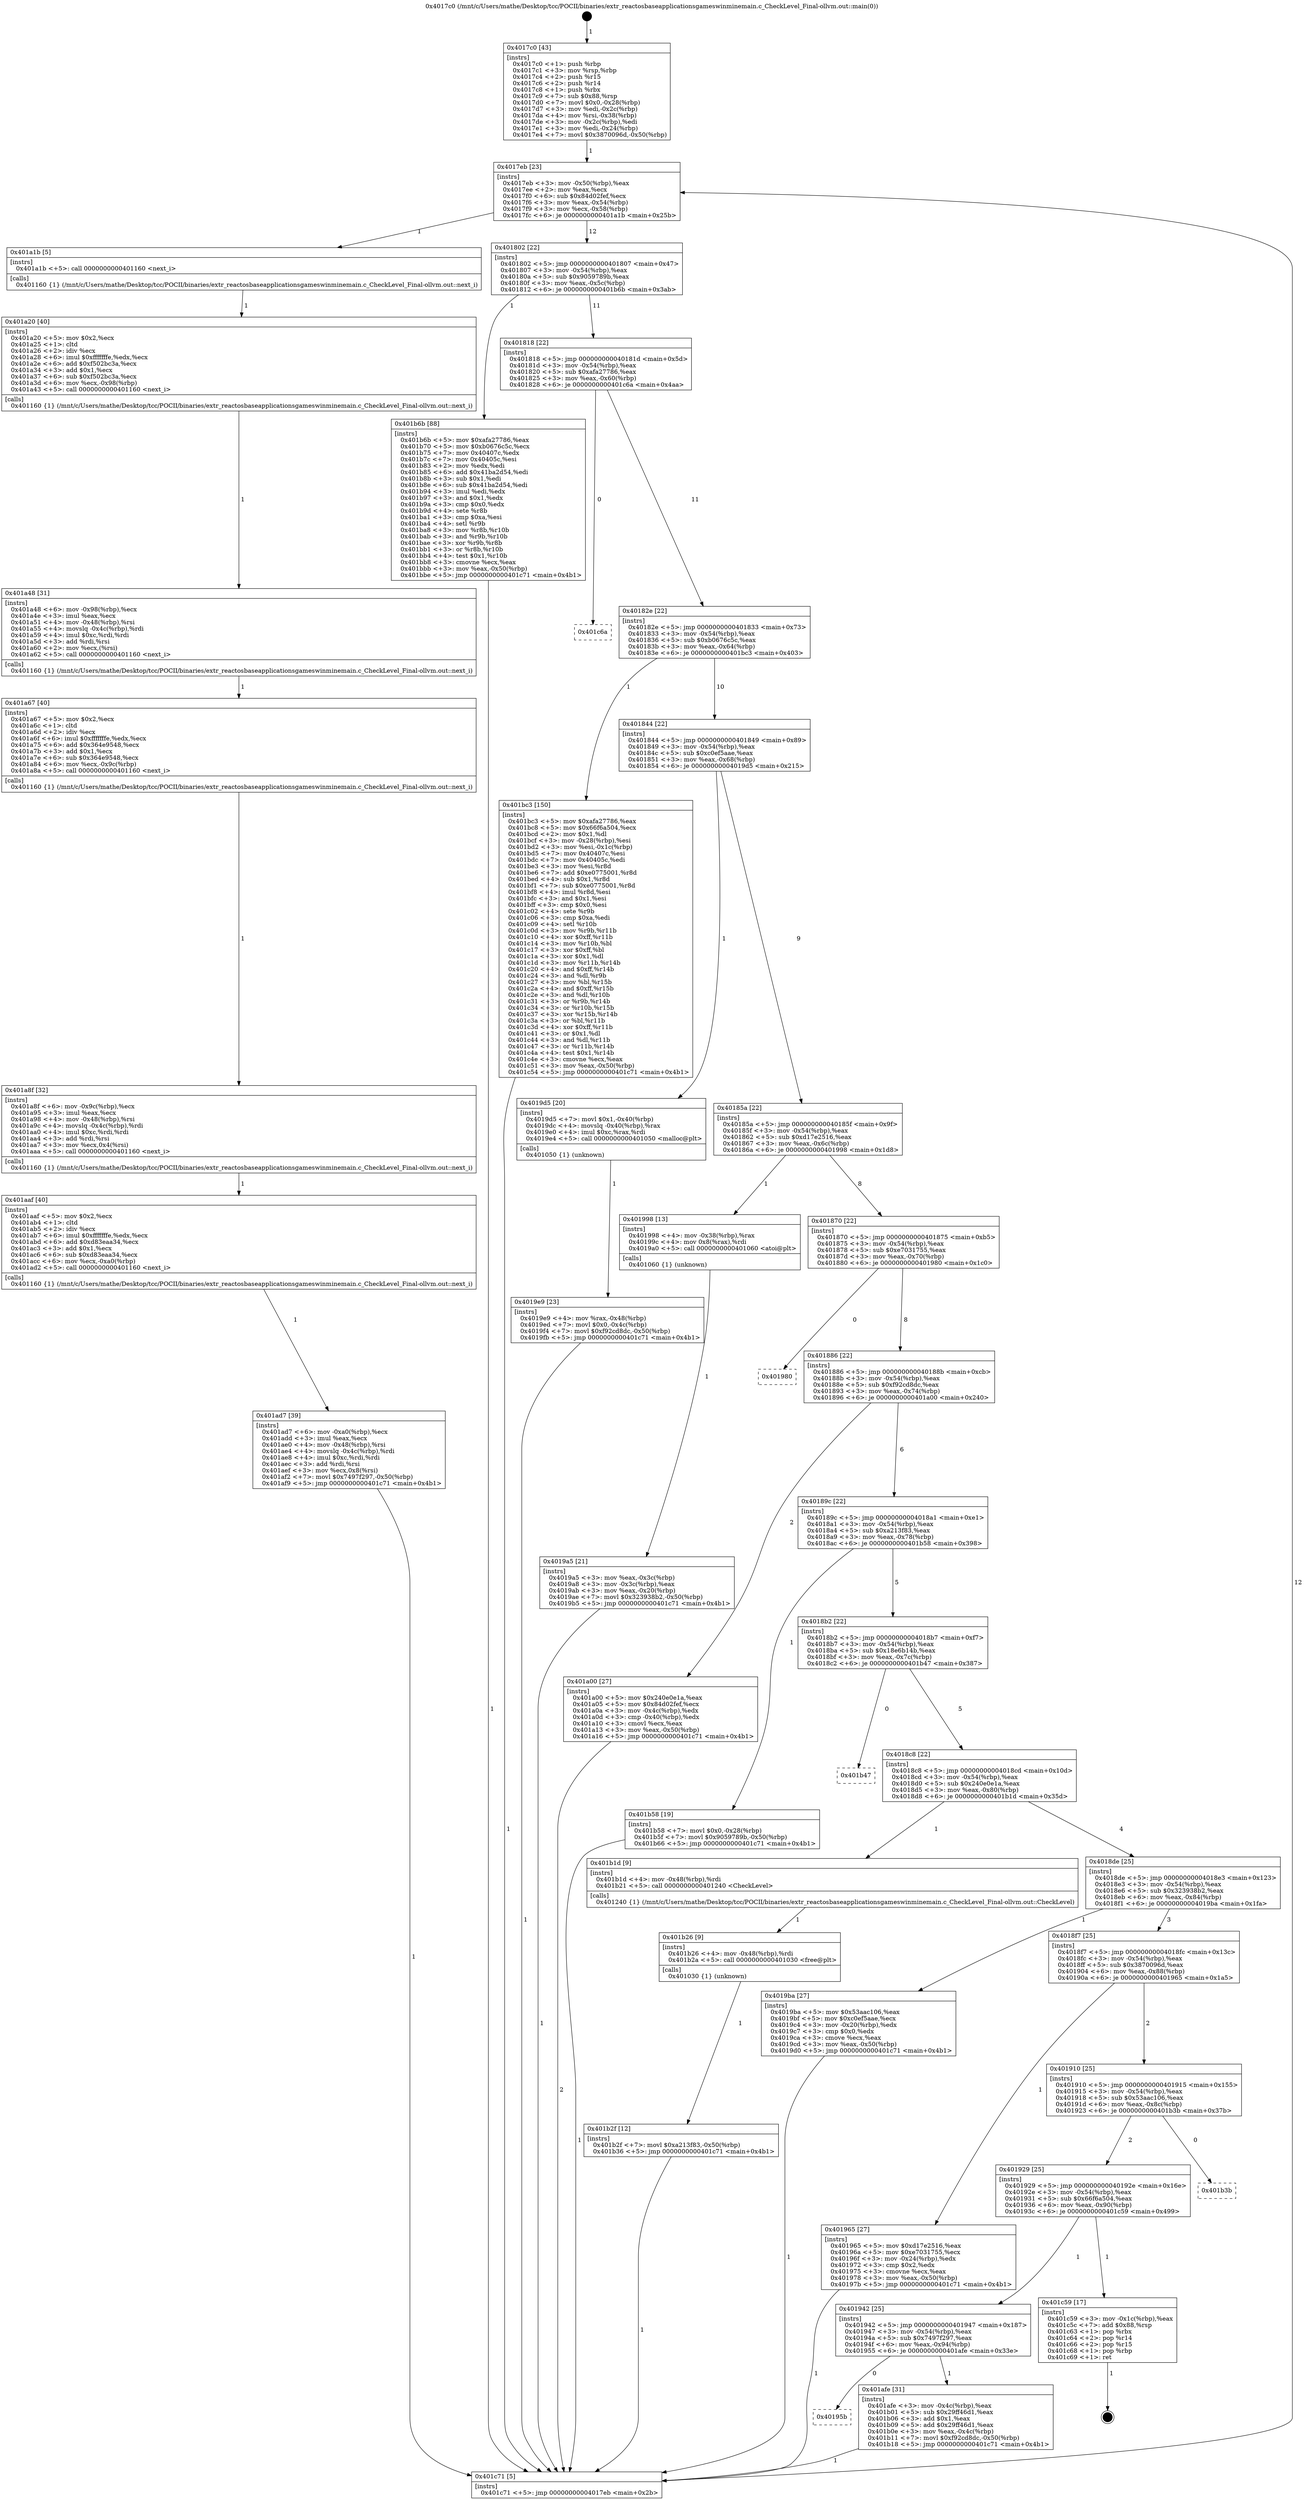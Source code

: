 digraph "0x4017c0" {
  label = "0x4017c0 (/mnt/c/Users/mathe/Desktop/tcc/POCII/binaries/extr_reactosbaseapplicationsgameswinminemain.c_CheckLevel_Final-ollvm.out::main(0))"
  labelloc = "t"
  node[shape=record]

  Entry [label="",width=0.3,height=0.3,shape=circle,fillcolor=black,style=filled]
  "0x4017eb" [label="{
     0x4017eb [23]\l
     | [instrs]\l
     &nbsp;&nbsp;0x4017eb \<+3\>: mov -0x50(%rbp),%eax\l
     &nbsp;&nbsp;0x4017ee \<+2\>: mov %eax,%ecx\l
     &nbsp;&nbsp;0x4017f0 \<+6\>: sub $0x84d02fef,%ecx\l
     &nbsp;&nbsp;0x4017f6 \<+3\>: mov %eax,-0x54(%rbp)\l
     &nbsp;&nbsp;0x4017f9 \<+3\>: mov %ecx,-0x58(%rbp)\l
     &nbsp;&nbsp;0x4017fc \<+6\>: je 0000000000401a1b \<main+0x25b\>\l
  }"]
  "0x401a1b" [label="{
     0x401a1b [5]\l
     | [instrs]\l
     &nbsp;&nbsp;0x401a1b \<+5\>: call 0000000000401160 \<next_i\>\l
     | [calls]\l
     &nbsp;&nbsp;0x401160 \{1\} (/mnt/c/Users/mathe/Desktop/tcc/POCII/binaries/extr_reactosbaseapplicationsgameswinminemain.c_CheckLevel_Final-ollvm.out::next_i)\l
  }"]
  "0x401802" [label="{
     0x401802 [22]\l
     | [instrs]\l
     &nbsp;&nbsp;0x401802 \<+5\>: jmp 0000000000401807 \<main+0x47\>\l
     &nbsp;&nbsp;0x401807 \<+3\>: mov -0x54(%rbp),%eax\l
     &nbsp;&nbsp;0x40180a \<+5\>: sub $0x9059789b,%eax\l
     &nbsp;&nbsp;0x40180f \<+3\>: mov %eax,-0x5c(%rbp)\l
     &nbsp;&nbsp;0x401812 \<+6\>: je 0000000000401b6b \<main+0x3ab\>\l
  }"]
  Exit [label="",width=0.3,height=0.3,shape=circle,fillcolor=black,style=filled,peripheries=2]
  "0x401b6b" [label="{
     0x401b6b [88]\l
     | [instrs]\l
     &nbsp;&nbsp;0x401b6b \<+5\>: mov $0xafa27786,%eax\l
     &nbsp;&nbsp;0x401b70 \<+5\>: mov $0xb0676c5c,%ecx\l
     &nbsp;&nbsp;0x401b75 \<+7\>: mov 0x40407c,%edx\l
     &nbsp;&nbsp;0x401b7c \<+7\>: mov 0x40405c,%esi\l
     &nbsp;&nbsp;0x401b83 \<+2\>: mov %edx,%edi\l
     &nbsp;&nbsp;0x401b85 \<+6\>: add $0x41ba2d54,%edi\l
     &nbsp;&nbsp;0x401b8b \<+3\>: sub $0x1,%edi\l
     &nbsp;&nbsp;0x401b8e \<+6\>: sub $0x41ba2d54,%edi\l
     &nbsp;&nbsp;0x401b94 \<+3\>: imul %edi,%edx\l
     &nbsp;&nbsp;0x401b97 \<+3\>: and $0x1,%edx\l
     &nbsp;&nbsp;0x401b9a \<+3\>: cmp $0x0,%edx\l
     &nbsp;&nbsp;0x401b9d \<+4\>: sete %r8b\l
     &nbsp;&nbsp;0x401ba1 \<+3\>: cmp $0xa,%esi\l
     &nbsp;&nbsp;0x401ba4 \<+4\>: setl %r9b\l
     &nbsp;&nbsp;0x401ba8 \<+3\>: mov %r8b,%r10b\l
     &nbsp;&nbsp;0x401bab \<+3\>: and %r9b,%r10b\l
     &nbsp;&nbsp;0x401bae \<+3\>: xor %r9b,%r8b\l
     &nbsp;&nbsp;0x401bb1 \<+3\>: or %r8b,%r10b\l
     &nbsp;&nbsp;0x401bb4 \<+4\>: test $0x1,%r10b\l
     &nbsp;&nbsp;0x401bb8 \<+3\>: cmovne %ecx,%eax\l
     &nbsp;&nbsp;0x401bbb \<+3\>: mov %eax,-0x50(%rbp)\l
     &nbsp;&nbsp;0x401bbe \<+5\>: jmp 0000000000401c71 \<main+0x4b1\>\l
  }"]
  "0x401818" [label="{
     0x401818 [22]\l
     | [instrs]\l
     &nbsp;&nbsp;0x401818 \<+5\>: jmp 000000000040181d \<main+0x5d\>\l
     &nbsp;&nbsp;0x40181d \<+3\>: mov -0x54(%rbp),%eax\l
     &nbsp;&nbsp;0x401820 \<+5\>: sub $0xafa27786,%eax\l
     &nbsp;&nbsp;0x401825 \<+3\>: mov %eax,-0x60(%rbp)\l
     &nbsp;&nbsp;0x401828 \<+6\>: je 0000000000401c6a \<main+0x4aa\>\l
  }"]
  "0x401b2f" [label="{
     0x401b2f [12]\l
     | [instrs]\l
     &nbsp;&nbsp;0x401b2f \<+7\>: movl $0xa213f83,-0x50(%rbp)\l
     &nbsp;&nbsp;0x401b36 \<+5\>: jmp 0000000000401c71 \<main+0x4b1\>\l
  }"]
  "0x401c6a" [label="{
     0x401c6a\l
  }", style=dashed]
  "0x40182e" [label="{
     0x40182e [22]\l
     | [instrs]\l
     &nbsp;&nbsp;0x40182e \<+5\>: jmp 0000000000401833 \<main+0x73\>\l
     &nbsp;&nbsp;0x401833 \<+3\>: mov -0x54(%rbp),%eax\l
     &nbsp;&nbsp;0x401836 \<+5\>: sub $0xb0676c5c,%eax\l
     &nbsp;&nbsp;0x40183b \<+3\>: mov %eax,-0x64(%rbp)\l
     &nbsp;&nbsp;0x40183e \<+6\>: je 0000000000401bc3 \<main+0x403\>\l
  }"]
  "0x401b26" [label="{
     0x401b26 [9]\l
     | [instrs]\l
     &nbsp;&nbsp;0x401b26 \<+4\>: mov -0x48(%rbp),%rdi\l
     &nbsp;&nbsp;0x401b2a \<+5\>: call 0000000000401030 \<free@plt\>\l
     | [calls]\l
     &nbsp;&nbsp;0x401030 \{1\} (unknown)\l
  }"]
  "0x401bc3" [label="{
     0x401bc3 [150]\l
     | [instrs]\l
     &nbsp;&nbsp;0x401bc3 \<+5\>: mov $0xafa27786,%eax\l
     &nbsp;&nbsp;0x401bc8 \<+5\>: mov $0x66f6a504,%ecx\l
     &nbsp;&nbsp;0x401bcd \<+2\>: mov $0x1,%dl\l
     &nbsp;&nbsp;0x401bcf \<+3\>: mov -0x28(%rbp),%esi\l
     &nbsp;&nbsp;0x401bd2 \<+3\>: mov %esi,-0x1c(%rbp)\l
     &nbsp;&nbsp;0x401bd5 \<+7\>: mov 0x40407c,%esi\l
     &nbsp;&nbsp;0x401bdc \<+7\>: mov 0x40405c,%edi\l
     &nbsp;&nbsp;0x401be3 \<+3\>: mov %esi,%r8d\l
     &nbsp;&nbsp;0x401be6 \<+7\>: add $0xe0775001,%r8d\l
     &nbsp;&nbsp;0x401bed \<+4\>: sub $0x1,%r8d\l
     &nbsp;&nbsp;0x401bf1 \<+7\>: sub $0xe0775001,%r8d\l
     &nbsp;&nbsp;0x401bf8 \<+4\>: imul %r8d,%esi\l
     &nbsp;&nbsp;0x401bfc \<+3\>: and $0x1,%esi\l
     &nbsp;&nbsp;0x401bff \<+3\>: cmp $0x0,%esi\l
     &nbsp;&nbsp;0x401c02 \<+4\>: sete %r9b\l
     &nbsp;&nbsp;0x401c06 \<+3\>: cmp $0xa,%edi\l
     &nbsp;&nbsp;0x401c09 \<+4\>: setl %r10b\l
     &nbsp;&nbsp;0x401c0d \<+3\>: mov %r9b,%r11b\l
     &nbsp;&nbsp;0x401c10 \<+4\>: xor $0xff,%r11b\l
     &nbsp;&nbsp;0x401c14 \<+3\>: mov %r10b,%bl\l
     &nbsp;&nbsp;0x401c17 \<+3\>: xor $0xff,%bl\l
     &nbsp;&nbsp;0x401c1a \<+3\>: xor $0x1,%dl\l
     &nbsp;&nbsp;0x401c1d \<+3\>: mov %r11b,%r14b\l
     &nbsp;&nbsp;0x401c20 \<+4\>: and $0xff,%r14b\l
     &nbsp;&nbsp;0x401c24 \<+3\>: and %dl,%r9b\l
     &nbsp;&nbsp;0x401c27 \<+3\>: mov %bl,%r15b\l
     &nbsp;&nbsp;0x401c2a \<+4\>: and $0xff,%r15b\l
     &nbsp;&nbsp;0x401c2e \<+3\>: and %dl,%r10b\l
     &nbsp;&nbsp;0x401c31 \<+3\>: or %r9b,%r14b\l
     &nbsp;&nbsp;0x401c34 \<+3\>: or %r10b,%r15b\l
     &nbsp;&nbsp;0x401c37 \<+3\>: xor %r15b,%r14b\l
     &nbsp;&nbsp;0x401c3a \<+3\>: or %bl,%r11b\l
     &nbsp;&nbsp;0x401c3d \<+4\>: xor $0xff,%r11b\l
     &nbsp;&nbsp;0x401c41 \<+3\>: or $0x1,%dl\l
     &nbsp;&nbsp;0x401c44 \<+3\>: and %dl,%r11b\l
     &nbsp;&nbsp;0x401c47 \<+3\>: or %r11b,%r14b\l
     &nbsp;&nbsp;0x401c4a \<+4\>: test $0x1,%r14b\l
     &nbsp;&nbsp;0x401c4e \<+3\>: cmovne %ecx,%eax\l
     &nbsp;&nbsp;0x401c51 \<+3\>: mov %eax,-0x50(%rbp)\l
     &nbsp;&nbsp;0x401c54 \<+5\>: jmp 0000000000401c71 \<main+0x4b1\>\l
  }"]
  "0x401844" [label="{
     0x401844 [22]\l
     | [instrs]\l
     &nbsp;&nbsp;0x401844 \<+5\>: jmp 0000000000401849 \<main+0x89\>\l
     &nbsp;&nbsp;0x401849 \<+3\>: mov -0x54(%rbp),%eax\l
     &nbsp;&nbsp;0x40184c \<+5\>: sub $0xc0ef5aae,%eax\l
     &nbsp;&nbsp;0x401851 \<+3\>: mov %eax,-0x68(%rbp)\l
     &nbsp;&nbsp;0x401854 \<+6\>: je 00000000004019d5 \<main+0x215\>\l
  }"]
  "0x40195b" [label="{
     0x40195b\l
  }", style=dashed]
  "0x4019d5" [label="{
     0x4019d5 [20]\l
     | [instrs]\l
     &nbsp;&nbsp;0x4019d5 \<+7\>: movl $0x1,-0x40(%rbp)\l
     &nbsp;&nbsp;0x4019dc \<+4\>: movslq -0x40(%rbp),%rax\l
     &nbsp;&nbsp;0x4019e0 \<+4\>: imul $0xc,%rax,%rdi\l
     &nbsp;&nbsp;0x4019e4 \<+5\>: call 0000000000401050 \<malloc@plt\>\l
     | [calls]\l
     &nbsp;&nbsp;0x401050 \{1\} (unknown)\l
  }"]
  "0x40185a" [label="{
     0x40185a [22]\l
     | [instrs]\l
     &nbsp;&nbsp;0x40185a \<+5\>: jmp 000000000040185f \<main+0x9f\>\l
     &nbsp;&nbsp;0x40185f \<+3\>: mov -0x54(%rbp),%eax\l
     &nbsp;&nbsp;0x401862 \<+5\>: sub $0xd17e2516,%eax\l
     &nbsp;&nbsp;0x401867 \<+3\>: mov %eax,-0x6c(%rbp)\l
     &nbsp;&nbsp;0x40186a \<+6\>: je 0000000000401998 \<main+0x1d8\>\l
  }"]
  "0x401afe" [label="{
     0x401afe [31]\l
     | [instrs]\l
     &nbsp;&nbsp;0x401afe \<+3\>: mov -0x4c(%rbp),%eax\l
     &nbsp;&nbsp;0x401b01 \<+5\>: sub $0x29ff46d1,%eax\l
     &nbsp;&nbsp;0x401b06 \<+3\>: add $0x1,%eax\l
     &nbsp;&nbsp;0x401b09 \<+5\>: add $0x29ff46d1,%eax\l
     &nbsp;&nbsp;0x401b0e \<+3\>: mov %eax,-0x4c(%rbp)\l
     &nbsp;&nbsp;0x401b11 \<+7\>: movl $0xf92cd8dc,-0x50(%rbp)\l
     &nbsp;&nbsp;0x401b18 \<+5\>: jmp 0000000000401c71 \<main+0x4b1\>\l
  }"]
  "0x401998" [label="{
     0x401998 [13]\l
     | [instrs]\l
     &nbsp;&nbsp;0x401998 \<+4\>: mov -0x38(%rbp),%rax\l
     &nbsp;&nbsp;0x40199c \<+4\>: mov 0x8(%rax),%rdi\l
     &nbsp;&nbsp;0x4019a0 \<+5\>: call 0000000000401060 \<atoi@plt\>\l
     | [calls]\l
     &nbsp;&nbsp;0x401060 \{1\} (unknown)\l
  }"]
  "0x401870" [label="{
     0x401870 [22]\l
     | [instrs]\l
     &nbsp;&nbsp;0x401870 \<+5\>: jmp 0000000000401875 \<main+0xb5\>\l
     &nbsp;&nbsp;0x401875 \<+3\>: mov -0x54(%rbp),%eax\l
     &nbsp;&nbsp;0x401878 \<+5\>: sub $0xe7031755,%eax\l
     &nbsp;&nbsp;0x40187d \<+3\>: mov %eax,-0x70(%rbp)\l
     &nbsp;&nbsp;0x401880 \<+6\>: je 0000000000401980 \<main+0x1c0\>\l
  }"]
  "0x401942" [label="{
     0x401942 [25]\l
     | [instrs]\l
     &nbsp;&nbsp;0x401942 \<+5\>: jmp 0000000000401947 \<main+0x187\>\l
     &nbsp;&nbsp;0x401947 \<+3\>: mov -0x54(%rbp),%eax\l
     &nbsp;&nbsp;0x40194a \<+5\>: sub $0x7497f297,%eax\l
     &nbsp;&nbsp;0x40194f \<+6\>: mov %eax,-0x94(%rbp)\l
     &nbsp;&nbsp;0x401955 \<+6\>: je 0000000000401afe \<main+0x33e\>\l
  }"]
  "0x401980" [label="{
     0x401980\l
  }", style=dashed]
  "0x401886" [label="{
     0x401886 [22]\l
     | [instrs]\l
     &nbsp;&nbsp;0x401886 \<+5\>: jmp 000000000040188b \<main+0xcb\>\l
     &nbsp;&nbsp;0x40188b \<+3\>: mov -0x54(%rbp),%eax\l
     &nbsp;&nbsp;0x40188e \<+5\>: sub $0xf92cd8dc,%eax\l
     &nbsp;&nbsp;0x401893 \<+3\>: mov %eax,-0x74(%rbp)\l
     &nbsp;&nbsp;0x401896 \<+6\>: je 0000000000401a00 \<main+0x240\>\l
  }"]
  "0x401c59" [label="{
     0x401c59 [17]\l
     | [instrs]\l
     &nbsp;&nbsp;0x401c59 \<+3\>: mov -0x1c(%rbp),%eax\l
     &nbsp;&nbsp;0x401c5c \<+7\>: add $0x88,%rsp\l
     &nbsp;&nbsp;0x401c63 \<+1\>: pop %rbx\l
     &nbsp;&nbsp;0x401c64 \<+2\>: pop %r14\l
     &nbsp;&nbsp;0x401c66 \<+2\>: pop %r15\l
     &nbsp;&nbsp;0x401c68 \<+1\>: pop %rbp\l
     &nbsp;&nbsp;0x401c69 \<+1\>: ret\l
  }"]
  "0x401a00" [label="{
     0x401a00 [27]\l
     | [instrs]\l
     &nbsp;&nbsp;0x401a00 \<+5\>: mov $0x240e0e1a,%eax\l
     &nbsp;&nbsp;0x401a05 \<+5\>: mov $0x84d02fef,%ecx\l
     &nbsp;&nbsp;0x401a0a \<+3\>: mov -0x4c(%rbp),%edx\l
     &nbsp;&nbsp;0x401a0d \<+3\>: cmp -0x40(%rbp),%edx\l
     &nbsp;&nbsp;0x401a10 \<+3\>: cmovl %ecx,%eax\l
     &nbsp;&nbsp;0x401a13 \<+3\>: mov %eax,-0x50(%rbp)\l
     &nbsp;&nbsp;0x401a16 \<+5\>: jmp 0000000000401c71 \<main+0x4b1\>\l
  }"]
  "0x40189c" [label="{
     0x40189c [22]\l
     | [instrs]\l
     &nbsp;&nbsp;0x40189c \<+5\>: jmp 00000000004018a1 \<main+0xe1\>\l
     &nbsp;&nbsp;0x4018a1 \<+3\>: mov -0x54(%rbp),%eax\l
     &nbsp;&nbsp;0x4018a4 \<+5\>: sub $0xa213f83,%eax\l
     &nbsp;&nbsp;0x4018a9 \<+3\>: mov %eax,-0x78(%rbp)\l
     &nbsp;&nbsp;0x4018ac \<+6\>: je 0000000000401b58 \<main+0x398\>\l
  }"]
  "0x401929" [label="{
     0x401929 [25]\l
     | [instrs]\l
     &nbsp;&nbsp;0x401929 \<+5\>: jmp 000000000040192e \<main+0x16e\>\l
     &nbsp;&nbsp;0x40192e \<+3\>: mov -0x54(%rbp),%eax\l
     &nbsp;&nbsp;0x401931 \<+5\>: sub $0x66f6a504,%eax\l
     &nbsp;&nbsp;0x401936 \<+6\>: mov %eax,-0x90(%rbp)\l
     &nbsp;&nbsp;0x40193c \<+6\>: je 0000000000401c59 \<main+0x499\>\l
  }"]
  "0x401b58" [label="{
     0x401b58 [19]\l
     | [instrs]\l
     &nbsp;&nbsp;0x401b58 \<+7\>: movl $0x0,-0x28(%rbp)\l
     &nbsp;&nbsp;0x401b5f \<+7\>: movl $0x9059789b,-0x50(%rbp)\l
     &nbsp;&nbsp;0x401b66 \<+5\>: jmp 0000000000401c71 \<main+0x4b1\>\l
  }"]
  "0x4018b2" [label="{
     0x4018b2 [22]\l
     | [instrs]\l
     &nbsp;&nbsp;0x4018b2 \<+5\>: jmp 00000000004018b7 \<main+0xf7\>\l
     &nbsp;&nbsp;0x4018b7 \<+3\>: mov -0x54(%rbp),%eax\l
     &nbsp;&nbsp;0x4018ba \<+5\>: sub $0x18e6b14b,%eax\l
     &nbsp;&nbsp;0x4018bf \<+3\>: mov %eax,-0x7c(%rbp)\l
     &nbsp;&nbsp;0x4018c2 \<+6\>: je 0000000000401b47 \<main+0x387\>\l
  }"]
  "0x401b3b" [label="{
     0x401b3b\l
  }", style=dashed]
  "0x401b47" [label="{
     0x401b47\l
  }", style=dashed]
  "0x4018c8" [label="{
     0x4018c8 [22]\l
     | [instrs]\l
     &nbsp;&nbsp;0x4018c8 \<+5\>: jmp 00000000004018cd \<main+0x10d\>\l
     &nbsp;&nbsp;0x4018cd \<+3\>: mov -0x54(%rbp),%eax\l
     &nbsp;&nbsp;0x4018d0 \<+5\>: sub $0x240e0e1a,%eax\l
     &nbsp;&nbsp;0x4018d5 \<+3\>: mov %eax,-0x80(%rbp)\l
     &nbsp;&nbsp;0x4018d8 \<+6\>: je 0000000000401b1d \<main+0x35d\>\l
  }"]
  "0x401ad7" [label="{
     0x401ad7 [39]\l
     | [instrs]\l
     &nbsp;&nbsp;0x401ad7 \<+6\>: mov -0xa0(%rbp),%ecx\l
     &nbsp;&nbsp;0x401add \<+3\>: imul %eax,%ecx\l
     &nbsp;&nbsp;0x401ae0 \<+4\>: mov -0x48(%rbp),%rsi\l
     &nbsp;&nbsp;0x401ae4 \<+4\>: movslq -0x4c(%rbp),%rdi\l
     &nbsp;&nbsp;0x401ae8 \<+4\>: imul $0xc,%rdi,%rdi\l
     &nbsp;&nbsp;0x401aec \<+3\>: add %rdi,%rsi\l
     &nbsp;&nbsp;0x401aef \<+3\>: mov %ecx,0x8(%rsi)\l
     &nbsp;&nbsp;0x401af2 \<+7\>: movl $0x7497f297,-0x50(%rbp)\l
     &nbsp;&nbsp;0x401af9 \<+5\>: jmp 0000000000401c71 \<main+0x4b1\>\l
  }"]
  "0x401b1d" [label="{
     0x401b1d [9]\l
     | [instrs]\l
     &nbsp;&nbsp;0x401b1d \<+4\>: mov -0x48(%rbp),%rdi\l
     &nbsp;&nbsp;0x401b21 \<+5\>: call 0000000000401240 \<CheckLevel\>\l
     | [calls]\l
     &nbsp;&nbsp;0x401240 \{1\} (/mnt/c/Users/mathe/Desktop/tcc/POCII/binaries/extr_reactosbaseapplicationsgameswinminemain.c_CheckLevel_Final-ollvm.out::CheckLevel)\l
  }"]
  "0x4018de" [label="{
     0x4018de [25]\l
     | [instrs]\l
     &nbsp;&nbsp;0x4018de \<+5\>: jmp 00000000004018e3 \<main+0x123\>\l
     &nbsp;&nbsp;0x4018e3 \<+3\>: mov -0x54(%rbp),%eax\l
     &nbsp;&nbsp;0x4018e6 \<+5\>: sub $0x323938b2,%eax\l
     &nbsp;&nbsp;0x4018eb \<+6\>: mov %eax,-0x84(%rbp)\l
     &nbsp;&nbsp;0x4018f1 \<+6\>: je 00000000004019ba \<main+0x1fa\>\l
  }"]
  "0x401aaf" [label="{
     0x401aaf [40]\l
     | [instrs]\l
     &nbsp;&nbsp;0x401aaf \<+5\>: mov $0x2,%ecx\l
     &nbsp;&nbsp;0x401ab4 \<+1\>: cltd\l
     &nbsp;&nbsp;0x401ab5 \<+2\>: idiv %ecx\l
     &nbsp;&nbsp;0x401ab7 \<+6\>: imul $0xfffffffe,%edx,%ecx\l
     &nbsp;&nbsp;0x401abd \<+6\>: add $0xd83eaa34,%ecx\l
     &nbsp;&nbsp;0x401ac3 \<+3\>: add $0x1,%ecx\l
     &nbsp;&nbsp;0x401ac6 \<+6\>: sub $0xd83eaa34,%ecx\l
     &nbsp;&nbsp;0x401acc \<+6\>: mov %ecx,-0xa0(%rbp)\l
     &nbsp;&nbsp;0x401ad2 \<+5\>: call 0000000000401160 \<next_i\>\l
     | [calls]\l
     &nbsp;&nbsp;0x401160 \{1\} (/mnt/c/Users/mathe/Desktop/tcc/POCII/binaries/extr_reactosbaseapplicationsgameswinminemain.c_CheckLevel_Final-ollvm.out::next_i)\l
  }"]
  "0x4019ba" [label="{
     0x4019ba [27]\l
     | [instrs]\l
     &nbsp;&nbsp;0x4019ba \<+5\>: mov $0x53aac106,%eax\l
     &nbsp;&nbsp;0x4019bf \<+5\>: mov $0xc0ef5aae,%ecx\l
     &nbsp;&nbsp;0x4019c4 \<+3\>: mov -0x20(%rbp),%edx\l
     &nbsp;&nbsp;0x4019c7 \<+3\>: cmp $0x0,%edx\l
     &nbsp;&nbsp;0x4019ca \<+3\>: cmove %ecx,%eax\l
     &nbsp;&nbsp;0x4019cd \<+3\>: mov %eax,-0x50(%rbp)\l
     &nbsp;&nbsp;0x4019d0 \<+5\>: jmp 0000000000401c71 \<main+0x4b1\>\l
  }"]
  "0x4018f7" [label="{
     0x4018f7 [25]\l
     | [instrs]\l
     &nbsp;&nbsp;0x4018f7 \<+5\>: jmp 00000000004018fc \<main+0x13c\>\l
     &nbsp;&nbsp;0x4018fc \<+3\>: mov -0x54(%rbp),%eax\l
     &nbsp;&nbsp;0x4018ff \<+5\>: sub $0x3870096d,%eax\l
     &nbsp;&nbsp;0x401904 \<+6\>: mov %eax,-0x88(%rbp)\l
     &nbsp;&nbsp;0x40190a \<+6\>: je 0000000000401965 \<main+0x1a5\>\l
  }"]
  "0x401a8f" [label="{
     0x401a8f [32]\l
     | [instrs]\l
     &nbsp;&nbsp;0x401a8f \<+6\>: mov -0x9c(%rbp),%ecx\l
     &nbsp;&nbsp;0x401a95 \<+3\>: imul %eax,%ecx\l
     &nbsp;&nbsp;0x401a98 \<+4\>: mov -0x48(%rbp),%rsi\l
     &nbsp;&nbsp;0x401a9c \<+4\>: movslq -0x4c(%rbp),%rdi\l
     &nbsp;&nbsp;0x401aa0 \<+4\>: imul $0xc,%rdi,%rdi\l
     &nbsp;&nbsp;0x401aa4 \<+3\>: add %rdi,%rsi\l
     &nbsp;&nbsp;0x401aa7 \<+3\>: mov %ecx,0x4(%rsi)\l
     &nbsp;&nbsp;0x401aaa \<+5\>: call 0000000000401160 \<next_i\>\l
     | [calls]\l
     &nbsp;&nbsp;0x401160 \{1\} (/mnt/c/Users/mathe/Desktop/tcc/POCII/binaries/extr_reactosbaseapplicationsgameswinminemain.c_CheckLevel_Final-ollvm.out::next_i)\l
  }"]
  "0x401965" [label="{
     0x401965 [27]\l
     | [instrs]\l
     &nbsp;&nbsp;0x401965 \<+5\>: mov $0xd17e2516,%eax\l
     &nbsp;&nbsp;0x40196a \<+5\>: mov $0xe7031755,%ecx\l
     &nbsp;&nbsp;0x40196f \<+3\>: mov -0x24(%rbp),%edx\l
     &nbsp;&nbsp;0x401972 \<+3\>: cmp $0x2,%edx\l
     &nbsp;&nbsp;0x401975 \<+3\>: cmovne %ecx,%eax\l
     &nbsp;&nbsp;0x401978 \<+3\>: mov %eax,-0x50(%rbp)\l
     &nbsp;&nbsp;0x40197b \<+5\>: jmp 0000000000401c71 \<main+0x4b1\>\l
  }"]
  "0x401910" [label="{
     0x401910 [25]\l
     | [instrs]\l
     &nbsp;&nbsp;0x401910 \<+5\>: jmp 0000000000401915 \<main+0x155\>\l
     &nbsp;&nbsp;0x401915 \<+3\>: mov -0x54(%rbp),%eax\l
     &nbsp;&nbsp;0x401918 \<+5\>: sub $0x53aac106,%eax\l
     &nbsp;&nbsp;0x40191d \<+6\>: mov %eax,-0x8c(%rbp)\l
     &nbsp;&nbsp;0x401923 \<+6\>: je 0000000000401b3b \<main+0x37b\>\l
  }"]
  "0x401c71" [label="{
     0x401c71 [5]\l
     | [instrs]\l
     &nbsp;&nbsp;0x401c71 \<+5\>: jmp 00000000004017eb \<main+0x2b\>\l
  }"]
  "0x4017c0" [label="{
     0x4017c0 [43]\l
     | [instrs]\l
     &nbsp;&nbsp;0x4017c0 \<+1\>: push %rbp\l
     &nbsp;&nbsp;0x4017c1 \<+3\>: mov %rsp,%rbp\l
     &nbsp;&nbsp;0x4017c4 \<+2\>: push %r15\l
     &nbsp;&nbsp;0x4017c6 \<+2\>: push %r14\l
     &nbsp;&nbsp;0x4017c8 \<+1\>: push %rbx\l
     &nbsp;&nbsp;0x4017c9 \<+7\>: sub $0x88,%rsp\l
     &nbsp;&nbsp;0x4017d0 \<+7\>: movl $0x0,-0x28(%rbp)\l
     &nbsp;&nbsp;0x4017d7 \<+3\>: mov %edi,-0x2c(%rbp)\l
     &nbsp;&nbsp;0x4017da \<+4\>: mov %rsi,-0x38(%rbp)\l
     &nbsp;&nbsp;0x4017de \<+3\>: mov -0x2c(%rbp),%edi\l
     &nbsp;&nbsp;0x4017e1 \<+3\>: mov %edi,-0x24(%rbp)\l
     &nbsp;&nbsp;0x4017e4 \<+7\>: movl $0x3870096d,-0x50(%rbp)\l
  }"]
  "0x4019a5" [label="{
     0x4019a5 [21]\l
     | [instrs]\l
     &nbsp;&nbsp;0x4019a5 \<+3\>: mov %eax,-0x3c(%rbp)\l
     &nbsp;&nbsp;0x4019a8 \<+3\>: mov -0x3c(%rbp),%eax\l
     &nbsp;&nbsp;0x4019ab \<+3\>: mov %eax,-0x20(%rbp)\l
     &nbsp;&nbsp;0x4019ae \<+7\>: movl $0x323938b2,-0x50(%rbp)\l
     &nbsp;&nbsp;0x4019b5 \<+5\>: jmp 0000000000401c71 \<main+0x4b1\>\l
  }"]
  "0x4019e9" [label="{
     0x4019e9 [23]\l
     | [instrs]\l
     &nbsp;&nbsp;0x4019e9 \<+4\>: mov %rax,-0x48(%rbp)\l
     &nbsp;&nbsp;0x4019ed \<+7\>: movl $0x0,-0x4c(%rbp)\l
     &nbsp;&nbsp;0x4019f4 \<+7\>: movl $0xf92cd8dc,-0x50(%rbp)\l
     &nbsp;&nbsp;0x4019fb \<+5\>: jmp 0000000000401c71 \<main+0x4b1\>\l
  }"]
  "0x401a20" [label="{
     0x401a20 [40]\l
     | [instrs]\l
     &nbsp;&nbsp;0x401a20 \<+5\>: mov $0x2,%ecx\l
     &nbsp;&nbsp;0x401a25 \<+1\>: cltd\l
     &nbsp;&nbsp;0x401a26 \<+2\>: idiv %ecx\l
     &nbsp;&nbsp;0x401a28 \<+6\>: imul $0xfffffffe,%edx,%ecx\l
     &nbsp;&nbsp;0x401a2e \<+6\>: add $0xf502bc3a,%ecx\l
     &nbsp;&nbsp;0x401a34 \<+3\>: add $0x1,%ecx\l
     &nbsp;&nbsp;0x401a37 \<+6\>: sub $0xf502bc3a,%ecx\l
     &nbsp;&nbsp;0x401a3d \<+6\>: mov %ecx,-0x98(%rbp)\l
     &nbsp;&nbsp;0x401a43 \<+5\>: call 0000000000401160 \<next_i\>\l
     | [calls]\l
     &nbsp;&nbsp;0x401160 \{1\} (/mnt/c/Users/mathe/Desktop/tcc/POCII/binaries/extr_reactosbaseapplicationsgameswinminemain.c_CheckLevel_Final-ollvm.out::next_i)\l
  }"]
  "0x401a48" [label="{
     0x401a48 [31]\l
     | [instrs]\l
     &nbsp;&nbsp;0x401a48 \<+6\>: mov -0x98(%rbp),%ecx\l
     &nbsp;&nbsp;0x401a4e \<+3\>: imul %eax,%ecx\l
     &nbsp;&nbsp;0x401a51 \<+4\>: mov -0x48(%rbp),%rsi\l
     &nbsp;&nbsp;0x401a55 \<+4\>: movslq -0x4c(%rbp),%rdi\l
     &nbsp;&nbsp;0x401a59 \<+4\>: imul $0xc,%rdi,%rdi\l
     &nbsp;&nbsp;0x401a5d \<+3\>: add %rdi,%rsi\l
     &nbsp;&nbsp;0x401a60 \<+2\>: mov %ecx,(%rsi)\l
     &nbsp;&nbsp;0x401a62 \<+5\>: call 0000000000401160 \<next_i\>\l
     | [calls]\l
     &nbsp;&nbsp;0x401160 \{1\} (/mnt/c/Users/mathe/Desktop/tcc/POCII/binaries/extr_reactosbaseapplicationsgameswinminemain.c_CheckLevel_Final-ollvm.out::next_i)\l
  }"]
  "0x401a67" [label="{
     0x401a67 [40]\l
     | [instrs]\l
     &nbsp;&nbsp;0x401a67 \<+5\>: mov $0x2,%ecx\l
     &nbsp;&nbsp;0x401a6c \<+1\>: cltd\l
     &nbsp;&nbsp;0x401a6d \<+2\>: idiv %ecx\l
     &nbsp;&nbsp;0x401a6f \<+6\>: imul $0xfffffffe,%edx,%ecx\l
     &nbsp;&nbsp;0x401a75 \<+6\>: add $0x364e9548,%ecx\l
     &nbsp;&nbsp;0x401a7b \<+3\>: add $0x1,%ecx\l
     &nbsp;&nbsp;0x401a7e \<+6\>: sub $0x364e9548,%ecx\l
     &nbsp;&nbsp;0x401a84 \<+6\>: mov %ecx,-0x9c(%rbp)\l
     &nbsp;&nbsp;0x401a8a \<+5\>: call 0000000000401160 \<next_i\>\l
     | [calls]\l
     &nbsp;&nbsp;0x401160 \{1\} (/mnt/c/Users/mathe/Desktop/tcc/POCII/binaries/extr_reactosbaseapplicationsgameswinminemain.c_CheckLevel_Final-ollvm.out::next_i)\l
  }"]
  Entry -> "0x4017c0" [label=" 1"]
  "0x4017eb" -> "0x401a1b" [label=" 1"]
  "0x4017eb" -> "0x401802" [label=" 12"]
  "0x401c59" -> Exit [label=" 1"]
  "0x401802" -> "0x401b6b" [label=" 1"]
  "0x401802" -> "0x401818" [label=" 11"]
  "0x401bc3" -> "0x401c71" [label=" 1"]
  "0x401818" -> "0x401c6a" [label=" 0"]
  "0x401818" -> "0x40182e" [label=" 11"]
  "0x401b6b" -> "0x401c71" [label=" 1"]
  "0x40182e" -> "0x401bc3" [label=" 1"]
  "0x40182e" -> "0x401844" [label=" 10"]
  "0x401b58" -> "0x401c71" [label=" 1"]
  "0x401844" -> "0x4019d5" [label=" 1"]
  "0x401844" -> "0x40185a" [label=" 9"]
  "0x401b2f" -> "0x401c71" [label=" 1"]
  "0x40185a" -> "0x401998" [label=" 1"]
  "0x40185a" -> "0x401870" [label=" 8"]
  "0x401b26" -> "0x401b2f" [label=" 1"]
  "0x401870" -> "0x401980" [label=" 0"]
  "0x401870" -> "0x401886" [label=" 8"]
  "0x401afe" -> "0x401c71" [label=" 1"]
  "0x401886" -> "0x401a00" [label=" 2"]
  "0x401886" -> "0x40189c" [label=" 6"]
  "0x401942" -> "0x40195b" [label=" 0"]
  "0x40189c" -> "0x401b58" [label=" 1"]
  "0x40189c" -> "0x4018b2" [label=" 5"]
  "0x401b1d" -> "0x401b26" [label=" 1"]
  "0x4018b2" -> "0x401b47" [label=" 0"]
  "0x4018b2" -> "0x4018c8" [label=" 5"]
  "0x401929" -> "0x401942" [label=" 1"]
  "0x4018c8" -> "0x401b1d" [label=" 1"]
  "0x4018c8" -> "0x4018de" [label=" 4"]
  "0x401942" -> "0x401afe" [label=" 1"]
  "0x4018de" -> "0x4019ba" [label=" 1"]
  "0x4018de" -> "0x4018f7" [label=" 3"]
  "0x401910" -> "0x401929" [label=" 2"]
  "0x4018f7" -> "0x401965" [label=" 1"]
  "0x4018f7" -> "0x401910" [label=" 2"]
  "0x401965" -> "0x401c71" [label=" 1"]
  "0x4017c0" -> "0x4017eb" [label=" 1"]
  "0x401c71" -> "0x4017eb" [label=" 12"]
  "0x401998" -> "0x4019a5" [label=" 1"]
  "0x4019a5" -> "0x401c71" [label=" 1"]
  "0x4019ba" -> "0x401c71" [label=" 1"]
  "0x4019d5" -> "0x4019e9" [label=" 1"]
  "0x4019e9" -> "0x401c71" [label=" 1"]
  "0x401a00" -> "0x401c71" [label=" 2"]
  "0x401a1b" -> "0x401a20" [label=" 1"]
  "0x401a20" -> "0x401a48" [label=" 1"]
  "0x401a48" -> "0x401a67" [label=" 1"]
  "0x401a67" -> "0x401a8f" [label=" 1"]
  "0x401a8f" -> "0x401aaf" [label=" 1"]
  "0x401aaf" -> "0x401ad7" [label=" 1"]
  "0x401ad7" -> "0x401c71" [label=" 1"]
  "0x401929" -> "0x401c59" [label=" 1"]
  "0x401910" -> "0x401b3b" [label=" 0"]
}
